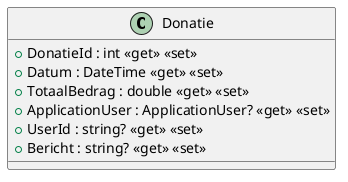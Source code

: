 @startuml
class Donatie {
    + DonatieId : int <<get>> <<set>>
    + Datum : DateTime <<get>> <<set>>
    + TotaalBedrag : double <<get>> <<set>>
    + ApplicationUser : ApplicationUser? <<get>> <<set>>
    + UserId : string? <<get>> <<set>>
    + Bericht : string? <<get>> <<set>>
}
@enduml
